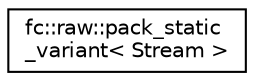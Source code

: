 digraph "Graphical Class Hierarchy"
{
  edge [fontname="Helvetica",fontsize="10",labelfontname="Helvetica",labelfontsize="10"];
  node [fontname="Helvetica",fontsize="10",shape=record];
  rankdir="LR";
  Node0 [label="fc::raw::pack_static\l_variant\< Stream \>",height=0.2,width=0.4,color="black", fillcolor="white", style="filled",URL="$structfc_1_1raw_1_1pack__static__variant.html"];
}
